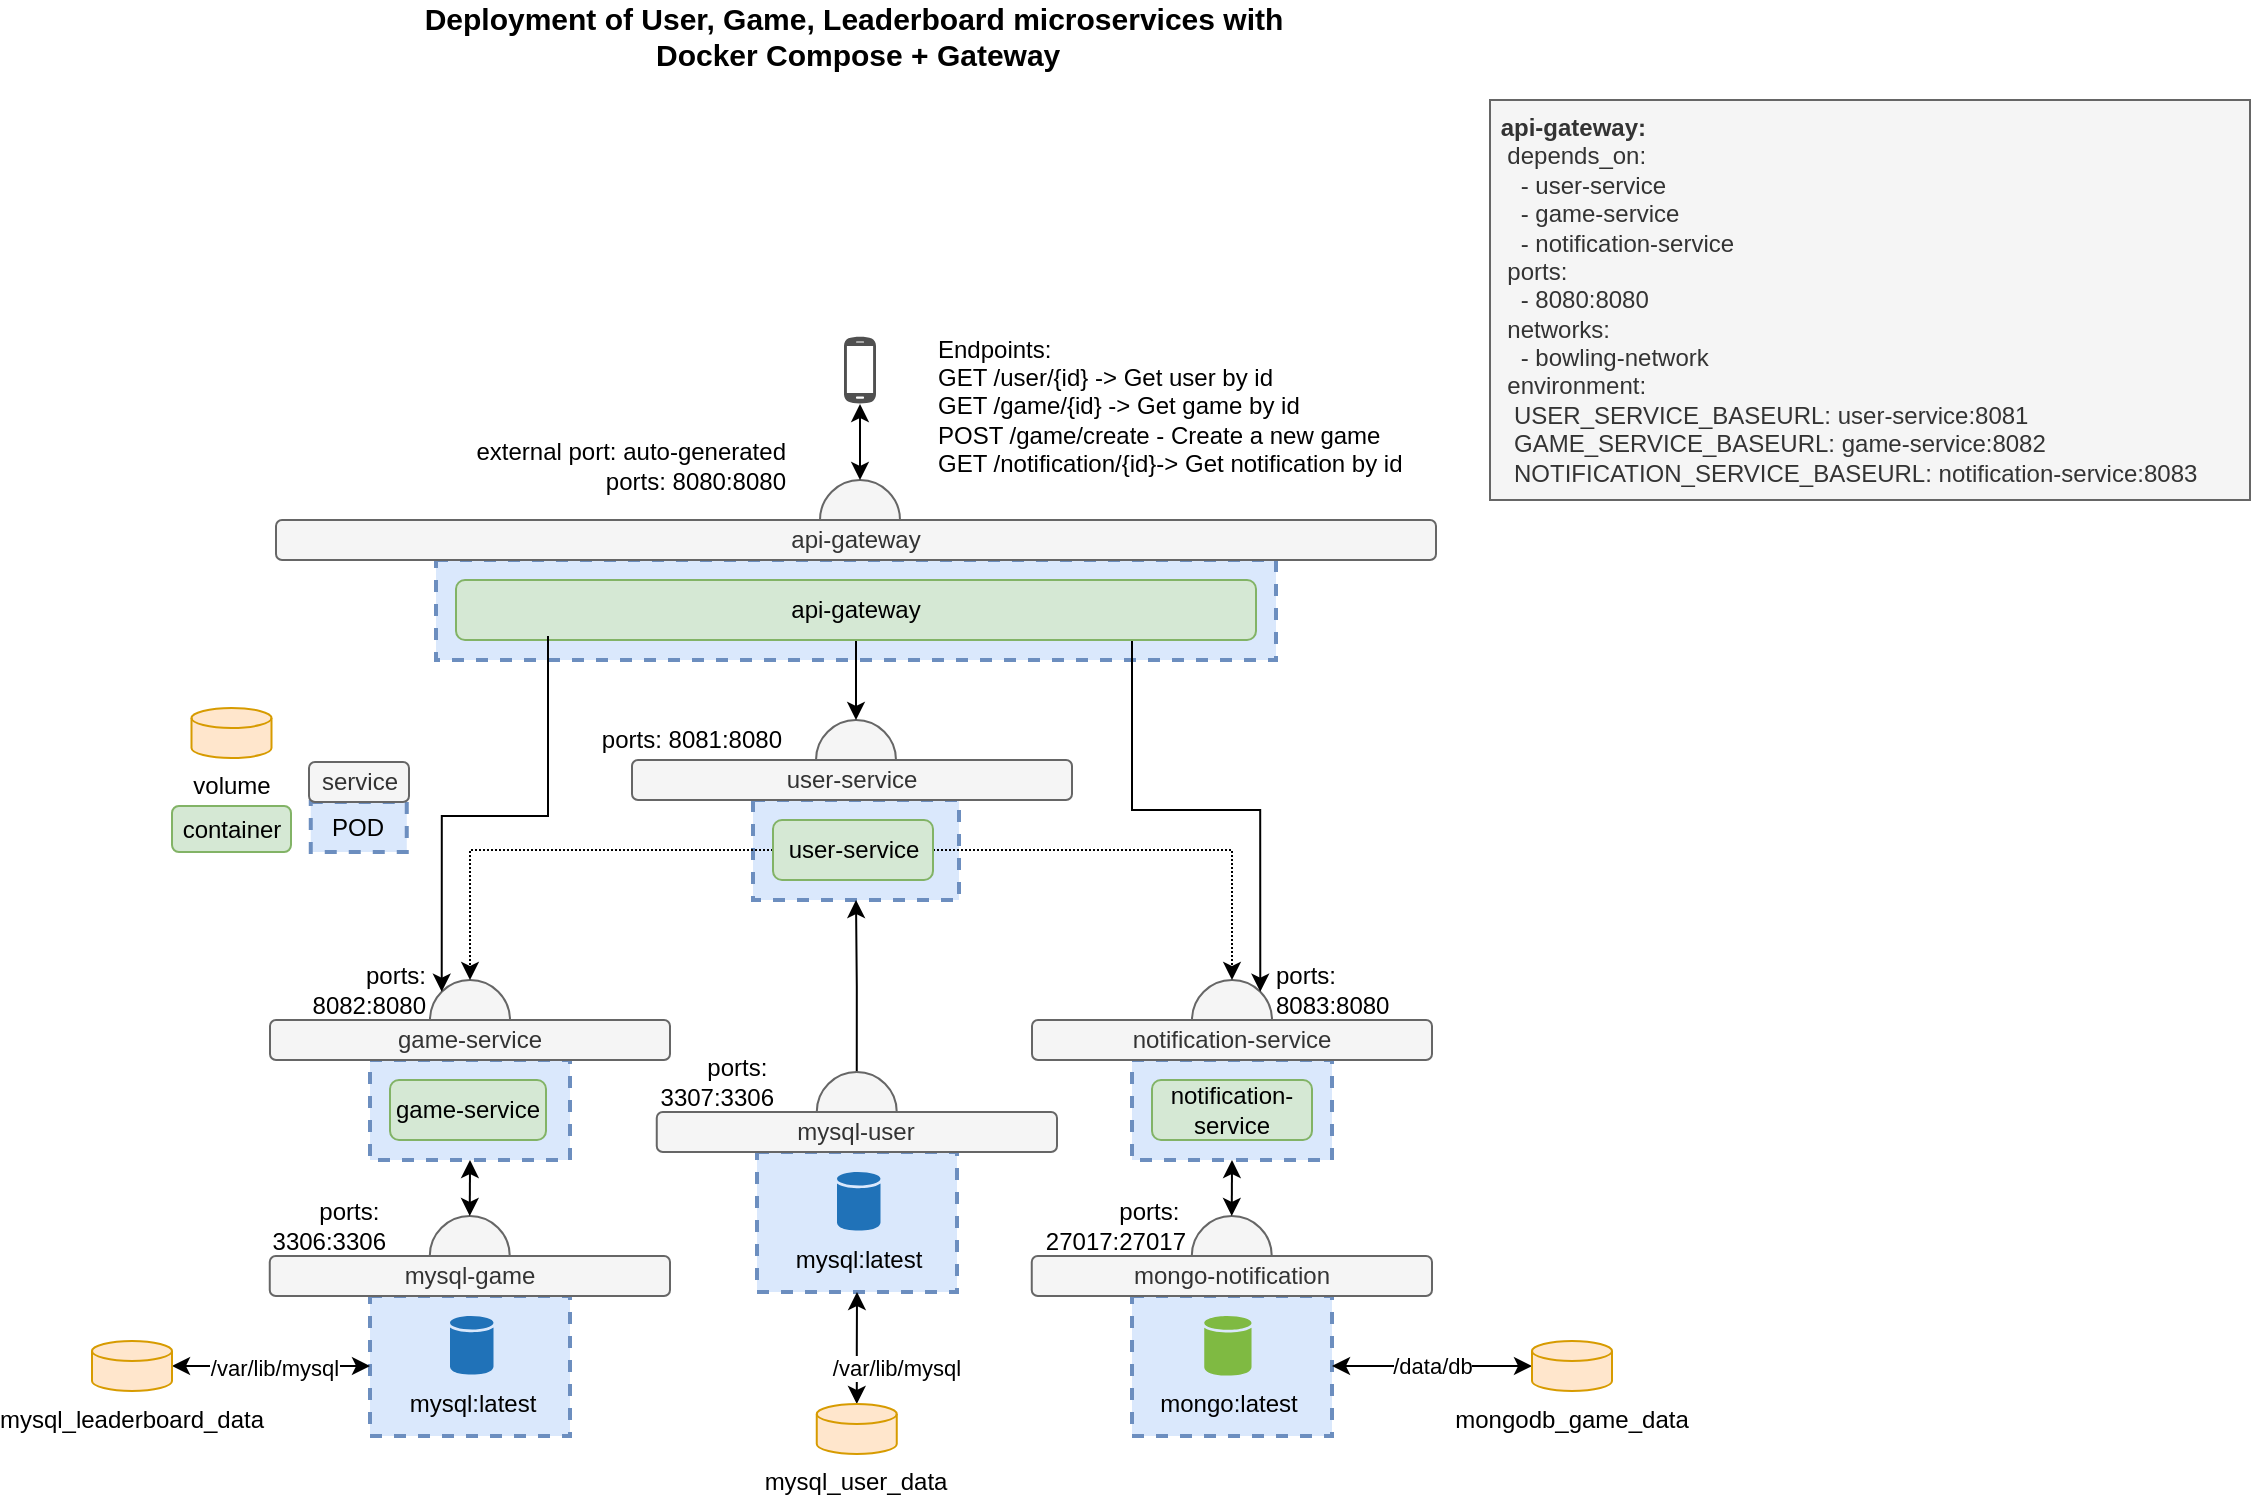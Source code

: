 <mxfile version="20.7.4" type="device"><diagram id="xytzlK5KDnMRwaH8Op_2" name="Pagina-1"><mxGraphModel dx="1036" dy="606" grid="1" gridSize="10" guides="1" tooltips="1" connect="1" arrows="1" fold="1" page="1" pageScale="1" pageWidth="827" pageHeight="1169" math="0" shadow="0"><root><mxCell id="0"/><mxCell id="1" parent="0"/><mxCell id="WILiu7cNs4QEjj5eBvjj-1" value="" style="ellipse;whiteSpace=wrap;html=1;aspect=fixed;strokeWidth=1;fillColor=#f5f5f5;strokeColor=#666666;fontColor=#333333;" parent="1" vertex="1"><mxGeometry x="762" y="632" width="40" height="40" as="geometry"/></mxCell><mxCell id="WILiu7cNs4QEjj5eBvjj-2" value="" style="ellipse;whiteSpace=wrap;html=1;aspect=fixed;strokeWidth=1;fillColor=#f5f5f5;strokeColor=#666666;fontColor=#333333;" parent="1" vertex="1"><mxGeometry x="381" y="632" width="40" height="40" as="geometry"/></mxCell><mxCell id="WILiu7cNs4QEjj5eBvjj-3" value="" style="rounded=0;whiteSpace=wrap;html=1;strokeColor=#6c8ebf;dashed=1;strokeWidth=2;fillColor=#dae8fc;" parent="1" vertex="1"><mxGeometry x="542.5" y="542" width="103" height="50" as="geometry"/></mxCell><mxCell id="WILiu7cNs4QEjj5eBvjj-4" value="" style="rounded=0;whiteSpace=wrap;html=1;strokeColor=#6c8ebf;dashed=1;strokeWidth=2;fillColor=#dae8fc;" parent="1" vertex="1"><mxGeometry x="732" y="672" width="100" height="50" as="geometry"/></mxCell><mxCell id="WILiu7cNs4QEjj5eBvjj-5" value="" style="rounded=0;whiteSpace=wrap;html=1;strokeColor=#6c8ebf;dashed=1;strokeWidth=2;fillColor=#dae8fc;" parent="1" vertex="1"><mxGeometry x="732" y="790" width="100" height="70" as="geometry"/></mxCell><mxCell id="WILiu7cNs4QEjj5eBvjj-6" value="" style="rounded=0;whiteSpace=wrap;html=1;strokeColor=#6c8ebf;dashed=1;strokeWidth=2;fillColor=#dae8fc;" parent="1" vertex="1"><mxGeometry x="351" y="790" width="100" height="70" as="geometry"/></mxCell><mxCell id="WILiu7cNs4QEjj5eBvjj-7" value="" style="rounded=0;whiteSpace=wrap;html=1;strokeColor=#6c8ebf;dashed=1;fillColor=#dae8fc;strokeWidth=2;" parent="1" vertex="1"><mxGeometry x="351" y="672" width="100" height="50" as="geometry"/></mxCell><mxCell id="WILiu7cNs4QEjj5eBvjj-8" value="game-service" style="rounded=1;whiteSpace=wrap;html=1;fillColor=#d5e8d4;strokeColor=#82b366;" parent="1" vertex="1"><mxGeometry x="361" y="682" width="78" height="30" as="geometry"/></mxCell><mxCell id="WILiu7cNs4QEjj5eBvjj-9" value="notification-service" style="rounded=1;whiteSpace=wrap;html=1;fillColor=#d5e8d4;strokeColor=#82b366;" parent="1" vertex="1"><mxGeometry x="742" y="682" width="80" height="30" as="geometry"/></mxCell><mxCell id="WILiu7cNs4QEjj5eBvjj-10" value="game-service" style="rounded=1;whiteSpace=wrap;html=1;fillColor=#f5f5f5;strokeColor=#666666;fontColor=#333333;" parent="1" vertex="1"><mxGeometry x="301" y="652" width="200" height="20" as="geometry"/></mxCell><mxCell id="WILiu7cNs4QEjj5eBvjj-11" value="notification-service" style="rounded=1;whiteSpace=wrap;html=1;fillColor=#f5f5f5;strokeColor=#666666;fontColor=#333333;" parent="1" vertex="1"><mxGeometry x="682" y="652" width="200" height="20" as="geometry"/></mxCell><mxCell id="WILiu7cNs4QEjj5eBvjj-12" value="mongo:latest" style="shadow=0;dashed=0;html=1;strokeColor=none;labelPosition=center;verticalLabelPosition=bottom;verticalAlign=top;outlineConnect=0;align=center;shape=mxgraph.office.databases.database;fillColor=#7FBA42;" parent="1" vertex="1"><mxGeometry x="768.13" y="800" width="23.63" height="30" as="geometry"/></mxCell><mxCell id="WILiu7cNs4QEjj5eBvjj-13" value="mysql:latest" style="shadow=0;dashed=0;html=1;strokeColor=none;labelPosition=center;verticalLabelPosition=bottom;verticalAlign=top;outlineConnect=0;align=center;shape=mxgraph.office.databases.database;fillColor=#2072B8;" parent="1" vertex="1"><mxGeometry x="391" y="800" width="21.75" height="29.5" as="geometry"/></mxCell><mxCell id="WILiu7cNs4QEjj5eBvjj-14" style="edgeStyle=orthogonalEdgeStyle;rounded=0;orthogonalLoop=1;jettySize=auto;html=1;exitX=1;exitY=0.5;exitDx=0;exitDy=0;entryX=0.5;entryY=0;entryDx=0;entryDy=0;dashed=1;dashPattern=1 1;" parent="1" source="WILiu7cNs4QEjj5eBvjj-16" target="WILiu7cNs4QEjj5eBvjj-1" edge="1"><mxGeometry relative="1" as="geometry"/></mxCell><mxCell id="WILiu7cNs4QEjj5eBvjj-15" style="edgeStyle=orthogonalEdgeStyle;rounded=0;orthogonalLoop=1;jettySize=auto;html=1;exitX=0;exitY=0.5;exitDx=0;exitDy=0;entryX=0.5;entryY=0;entryDx=0;entryDy=0;dashed=1;dashPattern=1 1;" parent="1" source="WILiu7cNs4QEjj5eBvjj-16" target="WILiu7cNs4QEjj5eBvjj-2" edge="1"><mxGeometry relative="1" as="geometry"><Array as="points"><mxPoint x="401" y="567"/></Array></mxGeometry></mxCell><mxCell id="WILiu7cNs4QEjj5eBvjj-16" value="user-service" style="rounded=1;whiteSpace=wrap;html=1;fillColor=#d5e8d4;strokeColor=#82b366;" parent="1" vertex="1"><mxGeometry x="552.5" y="552" width="80" height="30" as="geometry"/></mxCell><mxCell id="WILiu7cNs4QEjj5eBvjj-17" value="" style="ellipse;whiteSpace=wrap;html=1;aspect=fixed;strokeWidth=1;fillColor=#f5f5f5;strokeColor=#666666;fontColor=#333333;" parent="1" vertex="1"><mxGeometry x="574" y="502" width="40" height="40" as="geometry"/></mxCell><mxCell id="WILiu7cNs4QEjj5eBvjj-18" value="user-service" style="rounded=1;whiteSpace=wrap;html=1;fillColor=#f5f5f5;strokeColor=#666666;fontColor=#333333;" parent="1" vertex="1"><mxGeometry x="482" y="522" width="220" height="20" as="geometry"/></mxCell><mxCell id="WILiu7cNs4QEjj5eBvjj-19" value="" style="pointerEvents=1;shadow=0;dashed=0;html=1;strokeColor=none;fillColor=#505050;labelPosition=center;verticalLabelPosition=bottom;verticalAlign=top;outlineConnect=0;align=center;shape=mxgraph.office.devices.cell_phone_android_standalone;" parent="1" vertex="1"><mxGeometry x="588" y="310" width="16" height="34" as="geometry"/></mxCell><mxCell id="WILiu7cNs4QEjj5eBvjj-20" value="&lt;div&gt;ports:&lt;/div&gt;&lt;div&gt;8082:&lt;span style=&quot;background-color: initial;&quot;&gt;8080&lt;/span&gt;&lt;/div&gt;" style="text;html=1;strokeColor=none;fillColor=none;align=right;verticalAlign=middle;whiteSpace=wrap;rounded=0;" parent="1" vertex="1"><mxGeometry x="272" y="622" width="109" height="30" as="geometry"/></mxCell><mxCell id="WILiu7cNs4QEjj5eBvjj-21" value="&lt;div&gt;ports:&lt;/div&gt;&lt;div&gt;8083:&lt;span style=&quot;background-color: initial;&quot;&gt;8080&lt;/span&gt;&lt;/div&gt;" style="text;html=1;strokeColor=none;fillColor=none;align=left;verticalAlign=middle;whiteSpace=wrap;rounded=0;" parent="1" vertex="1"><mxGeometry x="802" y="622" width="109" height="30" as="geometry"/></mxCell><mxCell id="WILiu7cNs4QEjj5eBvjj-22" value="POD" style="rounded=0;whiteSpace=wrap;html=1;strokeColor=#6c8ebf;dashed=1;fillColor=#dae8fc;strokeWidth=2;" parent="1" vertex="1"><mxGeometry x="321.38" y="543" width="48" height="25" as="geometry"/></mxCell><mxCell id="WILiu7cNs4QEjj5eBvjj-23" value="service" style="rounded=1;whiteSpace=wrap;html=1;fillColor=#f5f5f5;strokeColor=#666666;fontColor=#333333;" parent="1" vertex="1"><mxGeometry x="320.5" y="523" width="50" height="20" as="geometry"/></mxCell><mxCell id="WILiu7cNs4QEjj5eBvjj-24" value="" style="ellipse;whiteSpace=wrap;html=1;aspect=fixed;strokeWidth=1;fillColor=#f5f5f5;strokeColor=#666666;fontColor=#333333;" parent="1" vertex="1"><mxGeometry x="380.88" y="750" width="40" height="40" as="geometry"/></mxCell><mxCell id="WILiu7cNs4QEjj5eBvjj-25" value="mysql-game" style="rounded=1;whiteSpace=wrap;html=1;fillColor=#f5f5f5;strokeColor=#666666;fontColor=#333333;" parent="1" vertex="1"><mxGeometry x="300.88" y="770" width="200.12" height="20" as="geometry"/></mxCell><mxCell id="WILiu7cNs4QEjj5eBvjj-26" value="&lt;div&gt;&lt;span&gt;ports:&amp;nbsp;&lt;/span&gt;&lt;br&gt;&lt;/div&gt;3306:3306" style="text;html=1;strokeColor=none;fillColor=none;align=right;verticalAlign=middle;whiteSpace=wrap;rounded=0;" parent="1" vertex="1"><mxGeometry x="252" y="740" width="109" height="30" as="geometry"/></mxCell><mxCell id="WILiu7cNs4QEjj5eBvjj-27" value="" style="endArrow=classic;startArrow=classic;html=1;exitX=0.5;exitY=1;exitDx=0;exitDy=0;entryX=0.5;entryY=0;entryDx=0;entryDy=0;" parent="1" source="WILiu7cNs4QEjj5eBvjj-7" target="WILiu7cNs4QEjj5eBvjj-24" edge="1"><mxGeometry width="50" height="50" relative="1" as="geometry"><mxPoint x="671" y="722" as="sourcePoint"/><mxPoint x="691" y="752" as="targetPoint"/></mxGeometry></mxCell><mxCell id="WILiu7cNs4QEjj5eBvjj-28" value="" style="ellipse;whiteSpace=wrap;html=1;aspect=fixed;strokeWidth=1;fillColor=#f5f5f5;strokeColor=#666666;fontColor=#333333;" parent="1" vertex="1"><mxGeometry x="761.88" y="750" width="40" height="40" as="geometry"/></mxCell><mxCell id="WILiu7cNs4QEjj5eBvjj-29" value="mongo-notification" style="rounded=1;whiteSpace=wrap;html=1;fillColor=#f5f5f5;strokeColor=#666666;fontColor=#333333;" parent="1" vertex="1"><mxGeometry x="681.88" y="770" width="200.12" height="20" as="geometry"/></mxCell><mxCell id="WILiu7cNs4QEjj5eBvjj-30" value="&lt;div&gt;&lt;span&gt;ports:&amp;nbsp;&lt;/span&gt;&lt;br&gt;&lt;/div&gt;27017:27017" style="text;html=1;strokeColor=none;fillColor=none;align=right;verticalAlign=middle;whiteSpace=wrap;rounded=0;" parent="1" vertex="1"><mxGeometry x="652" y="740" width="109" height="30" as="geometry"/></mxCell><mxCell id="WILiu7cNs4QEjj5eBvjj-31" value="" style="endArrow=classic;startArrow=classic;html=1;exitX=0.5;exitY=1;exitDx=0;exitDy=0;entryX=0.5;entryY=0;entryDx=0;entryDy=0;" parent="1" source="WILiu7cNs4QEjj5eBvjj-4" target="WILiu7cNs4QEjj5eBvjj-28" edge="1"><mxGeometry width="50" height="50" relative="1" as="geometry"><mxPoint x="502" y="732" as="sourcePoint"/><mxPoint x="501.88" y="760" as="targetPoint"/></mxGeometry></mxCell><mxCell id="WILiu7cNs4QEjj5eBvjj-32" value="&lt;div&gt;&lt;span style=&quot;background-color: initial;&quot;&gt;ports: 8081:&lt;/span&gt;&lt;span style=&quot;background-color: initial;&quot;&gt;8080&lt;/span&gt;&lt;br&gt;&lt;/div&gt;" style="text;html=1;strokeColor=none;fillColor=none;align=right;verticalAlign=middle;whiteSpace=wrap;rounded=0;" parent="1" vertex="1"><mxGeometry x="380.88" y="502" width="178" height="20" as="geometry"/></mxCell><mxCell id="WILiu7cNs4QEjj5eBvjj-33" value="&lt;div&gt;&lt;b&gt;&lt;font style=&quot;font-size: 15px&quot;&gt;Deployment of User, Game, Leaderboard microservices with&lt;br&gt;&amp;nbsp;Docker Compose + Gateway&lt;/font&gt;&lt;/b&gt;&lt;/div&gt;" style="text;html=1;strokeColor=none;fillColor=none;align=center;verticalAlign=middle;whiteSpace=wrap;rounded=0;" parent="1" vertex="1"><mxGeometry x="244" y="150" width="698" height="20" as="geometry"/></mxCell><mxCell id="WILiu7cNs4QEjj5eBvjj-34" style="edgeStyle=orthogonalEdgeStyle;rounded=0;orthogonalLoop=1;jettySize=auto;html=1;entryX=0;entryY=0.5;entryDx=0;entryDy=0;startArrow=classic;startFill=1;" parent="1" source="WILiu7cNs4QEjj5eBvjj-36" target="WILiu7cNs4QEjj5eBvjj-6" edge="1"><mxGeometry relative="1" as="geometry"/></mxCell><mxCell id="WILiu7cNs4QEjj5eBvjj-35" value="/var/lib/mysql" style="edgeLabel;html=1;align=center;verticalAlign=middle;resizable=0;points=[];" parent="WILiu7cNs4QEjj5eBvjj-34" vertex="1" connectable="0"><mxGeometry x="-0.34" y="-1" relative="1" as="geometry"><mxPoint x="18" as="offset"/></mxGeometry></mxCell><mxCell id="WILiu7cNs4QEjj5eBvjj-36" value="mysql_leaderboard_data" style="shape=cylinder3;whiteSpace=wrap;html=1;boundedLbl=1;backgroundOutline=1;size=5;verticalAlign=top;labelPosition=center;verticalLabelPosition=bottom;align=center;fillColor=#ffe6cc;strokeColor=#d79b00;" parent="1" vertex="1"><mxGeometry x="212" y="812.5" width="40" height="25" as="geometry"/></mxCell><mxCell id="WILiu7cNs4QEjj5eBvjj-37" value="/data/db" style="edgeStyle=orthogonalEdgeStyle;rounded=0;orthogonalLoop=1;jettySize=auto;html=1;entryX=1;entryY=0.5;entryDx=0;entryDy=0;startArrow=classic;startFill=1;" parent="1" source="WILiu7cNs4QEjj5eBvjj-38" target="WILiu7cNs4QEjj5eBvjj-5" edge="1"><mxGeometry relative="1" as="geometry"/></mxCell><mxCell id="WILiu7cNs4QEjj5eBvjj-38" value="mongodb_game_data" style="shape=cylinder3;whiteSpace=wrap;html=1;boundedLbl=1;backgroundOutline=1;size=5;verticalAlign=top;labelPosition=center;verticalLabelPosition=bottom;align=center;fillColor=#ffe6cc;strokeColor=#d79b00;" parent="1" vertex="1"><mxGeometry x="932" y="812.5" width="40" height="25" as="geometry"/></mxCell><mxCell id="WILiu7cNs4QEjj5eBvjj-39" value="container" style="rounded=1;whiteSpace=wrap;html=1;fillColor=#d5e8d4;strokeColor=#82b366;" parent="1" vertex="1"><mxGeometry x="252" y="545" width="59.5" height="23" as="geometry"/></mxCell><mxCell id="WILiu7cNs4QEjj5eBvjj-40" value="volume" style="shape=cylinder3;whiteSpace=wrap;html=1;boundedLbl=1;backgroundOutline=1;size=5;verticalAlign=top;labelPosition=center;verticalLabelPosition=bottom;align=center;fillColor=#ffe6cc;strokeColor=#d79b00;" parent="1" vertex="1"><mxGeometry x="261.75" y="496" width="40" height="25" as="geometry"/></mxCell><mxCell id="WILiu7cNs4QEjj5eBvjj-41" value="&lt;div&gt;&lt;b&gt;&amp;nbsp;api-gateway:&lt;/b&gt;&lt;/div&gt;&lt;div&gt;&amp;nbsp; depends_on:&lt;/div&gt;&lt;div&gt;&amp;nbsp; &amp;nbsp; - user-service&lt;/div&gt;&lt;div&gt;&amp;nbsp; &amp;nbsp; - game-service&lt;/div&gt;&lt;div&gt;&amp;nbsp; &amp;nbsp; - notification-service&lt;/div&gt;&lt;div&gt;&amp;nbsp; ports:&lt;/div&gt;&lt;div&gt;&amp;nbsp; &amp;nbsp; - 8080:8080&lt;/div&gt;&lt;div&gt;&lt;div&gt;&amp;nbsp; networks:&lt;/div&gt;&lt;div&gt;&amp;nbsp; &amp;nbsp; - bowling-network&lt;/div&gt;&lt;/div&gt;&lt;div&gt;&amp;nbsp;&amp;nbsp;environment:&lt;br&gt;&lt;/div&gt;&lt;div&gt;&amp;nbsp; &amp;nbsp;USER_SERVICE_BASEURL: user-service:8081&lt;/div&gt;&lt;div&gt;&amp;nbsp; &amp;nbsp;GAME_SERVICE_BASEURL: game-service:8082&lt;/div&gt;&lt;div&gt;&amp;nbsp; &amp;nbsp;NOTIFICATION_SERVICE_BASEURL: notification-service:8083&lt;/div&gt;" style="text;html=1;align=left;verticalAlign=middle;resizable=0;points=[];autosize=1;strokeColor=#666666;fillColor=#f5f5f5;fontColor=#333333;" parent="1" vertex="1"><mxGeometry x="911" y="192" width="380" height="200" as="geometry"/></mxCell><mxCell id="WILiu7cNs4QEjj5eBvjj-42" value="" style="rounded=0;whiteSpace=wrap;html=1;strokeColor=#6c8ebf;dashed=1;strokeWidth=2;fillColor=#dae8fc;" parent="1" vertex="1"><mxGeometry x="544.5" y="718" width="100" height="70" as="geometry"/></mxCell><mxCell id="WILiu7cNs4QEjj5eBvjj-43" value="mysql:latest" style="shadow=0;dashed=0;html=1;strokeColor=none;labelPosition=center;verticalLabelPosition=bottom;verticalAlign=top;outlineConnect=0;align=center;shape=mxgraph.office.databases.database;fillColor=#2072B8;" parent="1" vertex="1"><mxGeometry x="584.5" y="728" width="21.75" height="29.5" as="geometry"/></mxCell><mxCell id="WILiu7cNs4QEjj5eBvjj-44" style="edgeStyle=orthogonalEdgeStyle;rounded=0;orthogonalLoop=1;jettySize=auto;html=1;exitX=0.5;exitY=0;exitDx=0;exitDy=0;entryX=0.5;entryY=1;entryDx=0;entryDy=0;" parent="1" source="WILiu7cNs4QEjj5eBvjj-45" target="WILiu7cNs4QEjj5eBvjj-3" edge="1"><mxGeometry relative="1" as="geometry"/></mxCell><mxCell id="WILiu7cNs4QEjj5eBvjj-45" value="" style="ellipse;whiteSpace=wrap;html=1;aspect=fixed;strokeWidth=1;fillColor=#f5f5f5;strokeColor=#666666;fontColor=#333333;" parent="1" vertex="1"><mxGeometry x="574.38" y="678" width="40" height="40" as="geometry"/></mxCell><mxCell id="WILiu7cNs4QEjj5eBvjj-46" value="mysql-user" style="rounded=1;whiteSpace=wrap;html=1;fillColor=#f5f5f5;strokeColor=#666666;fontColor=#333333;" parent="1" vertex="1"><mxGeometry x="494.38" y="698" width="200.12" height="20" as="geometry"/></mxCell><mxCell id="WILiu7cNs4QEjj5eBvjj-47" value="&lt;div&gt;&lt;span&gt;ports:&amp;nbsp;&lt;/span&gt;&lt;br&gt;&lt;/div&gt;3307:3306" style="text;html=1;strokeColor=none;fillColor=none;align=right;verticalAlign=middle;whiteSpace=wrap;rounded=0;" parent="1" vertex="1"><mxGeometry x="445.5" y="668" width="109" height="30" as="geometry"/></mxCell><mxCell id="WILiu7cNs4QEjj5eBvjj-48" style="edgeStyle=orthogonalEdgeStyle;rounded=0;orthogonalLoop=1;jettySize=auto;html=1;entryX=0.5;entryY=1;entryDx=0;entryDy=0;startArrow=classic;startFill=1;" parent="1" source="WILiu7cNs4QEjj5eBvjj-50" target="WILiu7cNs4QEjj5eBvjj-42" edge="1"><mxGeometry relative="1" as="geometry"/></mxCell><mxCell id="WILiu7cNs4QEjj5eBvjj-49" value="/var/lib/mysql" style="edgeLabel;html=1;align=center;verticalAlign=middle;resizable=0;points=[];" parent="WILiu7cNs4QEjj5eBvjj-48" vertex="1" connectable="0"><mxGeometry x="-0.34" y="-1" relative="1" as="geometry"><mxPoint x="18" as="offset"/></mxGeometry></mxCell><mxCell id="WILiu7cNs4QEjj5eBvjj-50" value="mysql_user_data" style="shape=cylinder3;whiteSpace=wrap;html=1;boundedLbl=1;backgroundOutline=1;size=5;verticalAlign=top;labelPosition=center;verticalLabelPosition=bottom;align=center;fillColor=#ffe6cc;strokeColor=#d79b00;" parent="1" vertex="1"><mxGeometry x="574.38" y="844" width="40" height="25" as="geometry"/></mxCell><mxCell id="WILiu7cNs4QEjj5eBvjj-51" value="" style="rounded=0;whiteSpace=wrap;html=1;strokeColor=#6c8ebf;dashed=1;strokeWidth=2;fillColor=#dae8fc;" parent="1" vertex="1"><mxGeometry x="384" y="422" width="420" height="50" as="geometry"/></mxCell><mxCell id="WILiu7cNs4QEjj5eBvjj-52" style="edgeStyle=orthogonalEdgeStyle;rounded=0;orthogonalLoop=1;jettySize=auto;html=1;exitX=0.5;exitY=1;exitDx=0;exitDy=0;entryX=0.5;entryY=0;entryDx=0;entryDy=0;" parent="1" source="WILiu7cNs4QEjj5eBvjj-54" target="WILiu7cNs4QEjj5eBvjj-17" edge="1"><mxGeometry relative="1" as="geometry"/></mxCell><mxCell id="WILiu7cNs4QEjj5eBvjj-53" style="edgeStyle=orthogonalEdgeStyle;rounded=0;orthogonalLoop=1;jettySize=auto;html=1;exitX=0.75;exitY=1;exitDx=0;exitDy=0;entryX=1;entryY=0;entryDx=0;entryDy=0;" parent="1" source="WILiu7cNs4QEjj5eBvjj-54" target="WILiu7cNs4QEjj5eBvjj-1" edge="1"><mxGeometry relative="1" as="geometry"><Array as="points"><mxPoint x="732" y="462"/><mxPoint x="732" y="547"/><mxPoint x="796" y="547"/></Array></mxGeometry></mxCell><mxCell id="WILiu7cNs4QEjj5eBvjj-54" value="api-gateway" style="rounded=1;whiteSpace=wrap;html=1;fillColor=#d5e8d4;strokeColor=#82b366;" parent="1" vertex="1"><mxGeometry x="394" y="432" width="400" height="30" as="geometry"/></mxCell><mxCell id="WILiu7cNs4QEjj5eBvjj-55" value="" style="ellipse;whiteSpace=wrap;html=1;aspect=fixed;strokeWidth=1;fillColor=#f5f5f5;strokeColor=#666666;fontColor=#333333;" parent="1" vertex="1"><mxGeometry x="576" y="382" width="40" height="40" as="geometry"/></mxCell><mxCell id="WILiu7cNs4QEjj5eBvjj-56" value="api-gateway" style="rounded=1;whiteSpace=wrap;html=1;fillColor=#f5f5f5;strokeColor=#666666;fontColor=#333333;" parent="1" vertex="1"><mxGeometry x="304" y="402" width="580" height="20" as="geometry"/></mxCell><mxCell id="WILiu7cNs4QEjj5eBvjj-57" value="&lt;div&gt;external port: auto-generated&lt;/div&gt;&lt;div&gt;ports: 8080:&lt;span style=&quot;background-color: initial;&quot;&gt;8080&lt;/span&gt;&lt;/div&gt;" style="text;html=1;strokeColor=none;fillColor=none;align=right;verticalAlign=middle;whiteSpace=wrap;rounded=0;" parent="1" vertex="1"><mxGeometry x="382.88" y="360" width="178" height="30" as="geometry"/></mxCell><mxCell id="WILiu7cNs4QEjj5eBvjj-58" value="" style="endArrow=classic;startArrow=classic;html=1;rounded=0;exitX=0.5;exitY=0;exitDx=0;exitDy=0;" parent="1" source="WILiu7cNs4QEjj5eBvjj-55" target="WILiu7cNs4QEjj5eBvjj-19" edge="1"><mxGeometry width="50" height="50" relative="1" as="geometry"><mxPoint x="652" y="370" as="sourcePoint"/><mxPoint x="702" y="320" as="targetPoint"/></mxGeometry></mxCell><mxCell id="WILiu7cNs4QEjj5eBvjj-59" value="Endpoints:&lt;br&gt;GET /user/{id} -&amp;gt; Get user by id&lt;br&gt;GET /game/{id} -&amp;gt; Get game by id&lt;br&gt;POST /game/create - Create a new game&lt;br&gt;GET /notification/{id}-&amp;gt; Get notification by id" style="text;html=1;strokeColor=none;fillColor=none;align=left;verticalAlign=middle;whiteSpace=wrap;rounded=0;" parent="1" vertex="1"><mxGeometry x="632.5" y="300" width="240" height="90" as="geometry"/></mxCell><mxCell id="WILiu7cNs4QEjj5eBvjj-60" style="edgeStyle=orthogonalEdgeStyle;rounded=0;orthogonalLoop=1;jettySize=auto;html=1;entryX=0;entryY=0;entryDx=0;entryDy=0;" parent="1" target="WILiu7cNs4QEjj5eBvjj-2" edge="1"><mxGeometry relative="1" as="geometry"><mxPoint x="440" y="460" as="sourcePoint"/><mxPoint x="604" y="512" as="targetPoint"/><Array as="points"><mxPoint x="440" y="460"/><mxPoint x="440" y="550"/><mxPoint x="387" y="550"/></Array></mxGeometry></mxCell></root></mxGraphModel></diagram></mxfile>